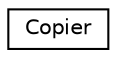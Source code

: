 digraph "Graphical Class Hierarchy"
{
  edge [fontname="Helvetica",fontsize="10",labelfontname="Helvetica",labelfontsize="10"];
  node [fontname="Helvetica",fontsize="10",shape=record];
  rankdir="LR";
  Node0 [label="Copier",height=0.2,width=0.4,color="black", fillcolor="white", style="filled",URL="$classCopier.html",tooltip="A strange but true thing to make copying from one boxlayoutdata to another fast. "];
}
